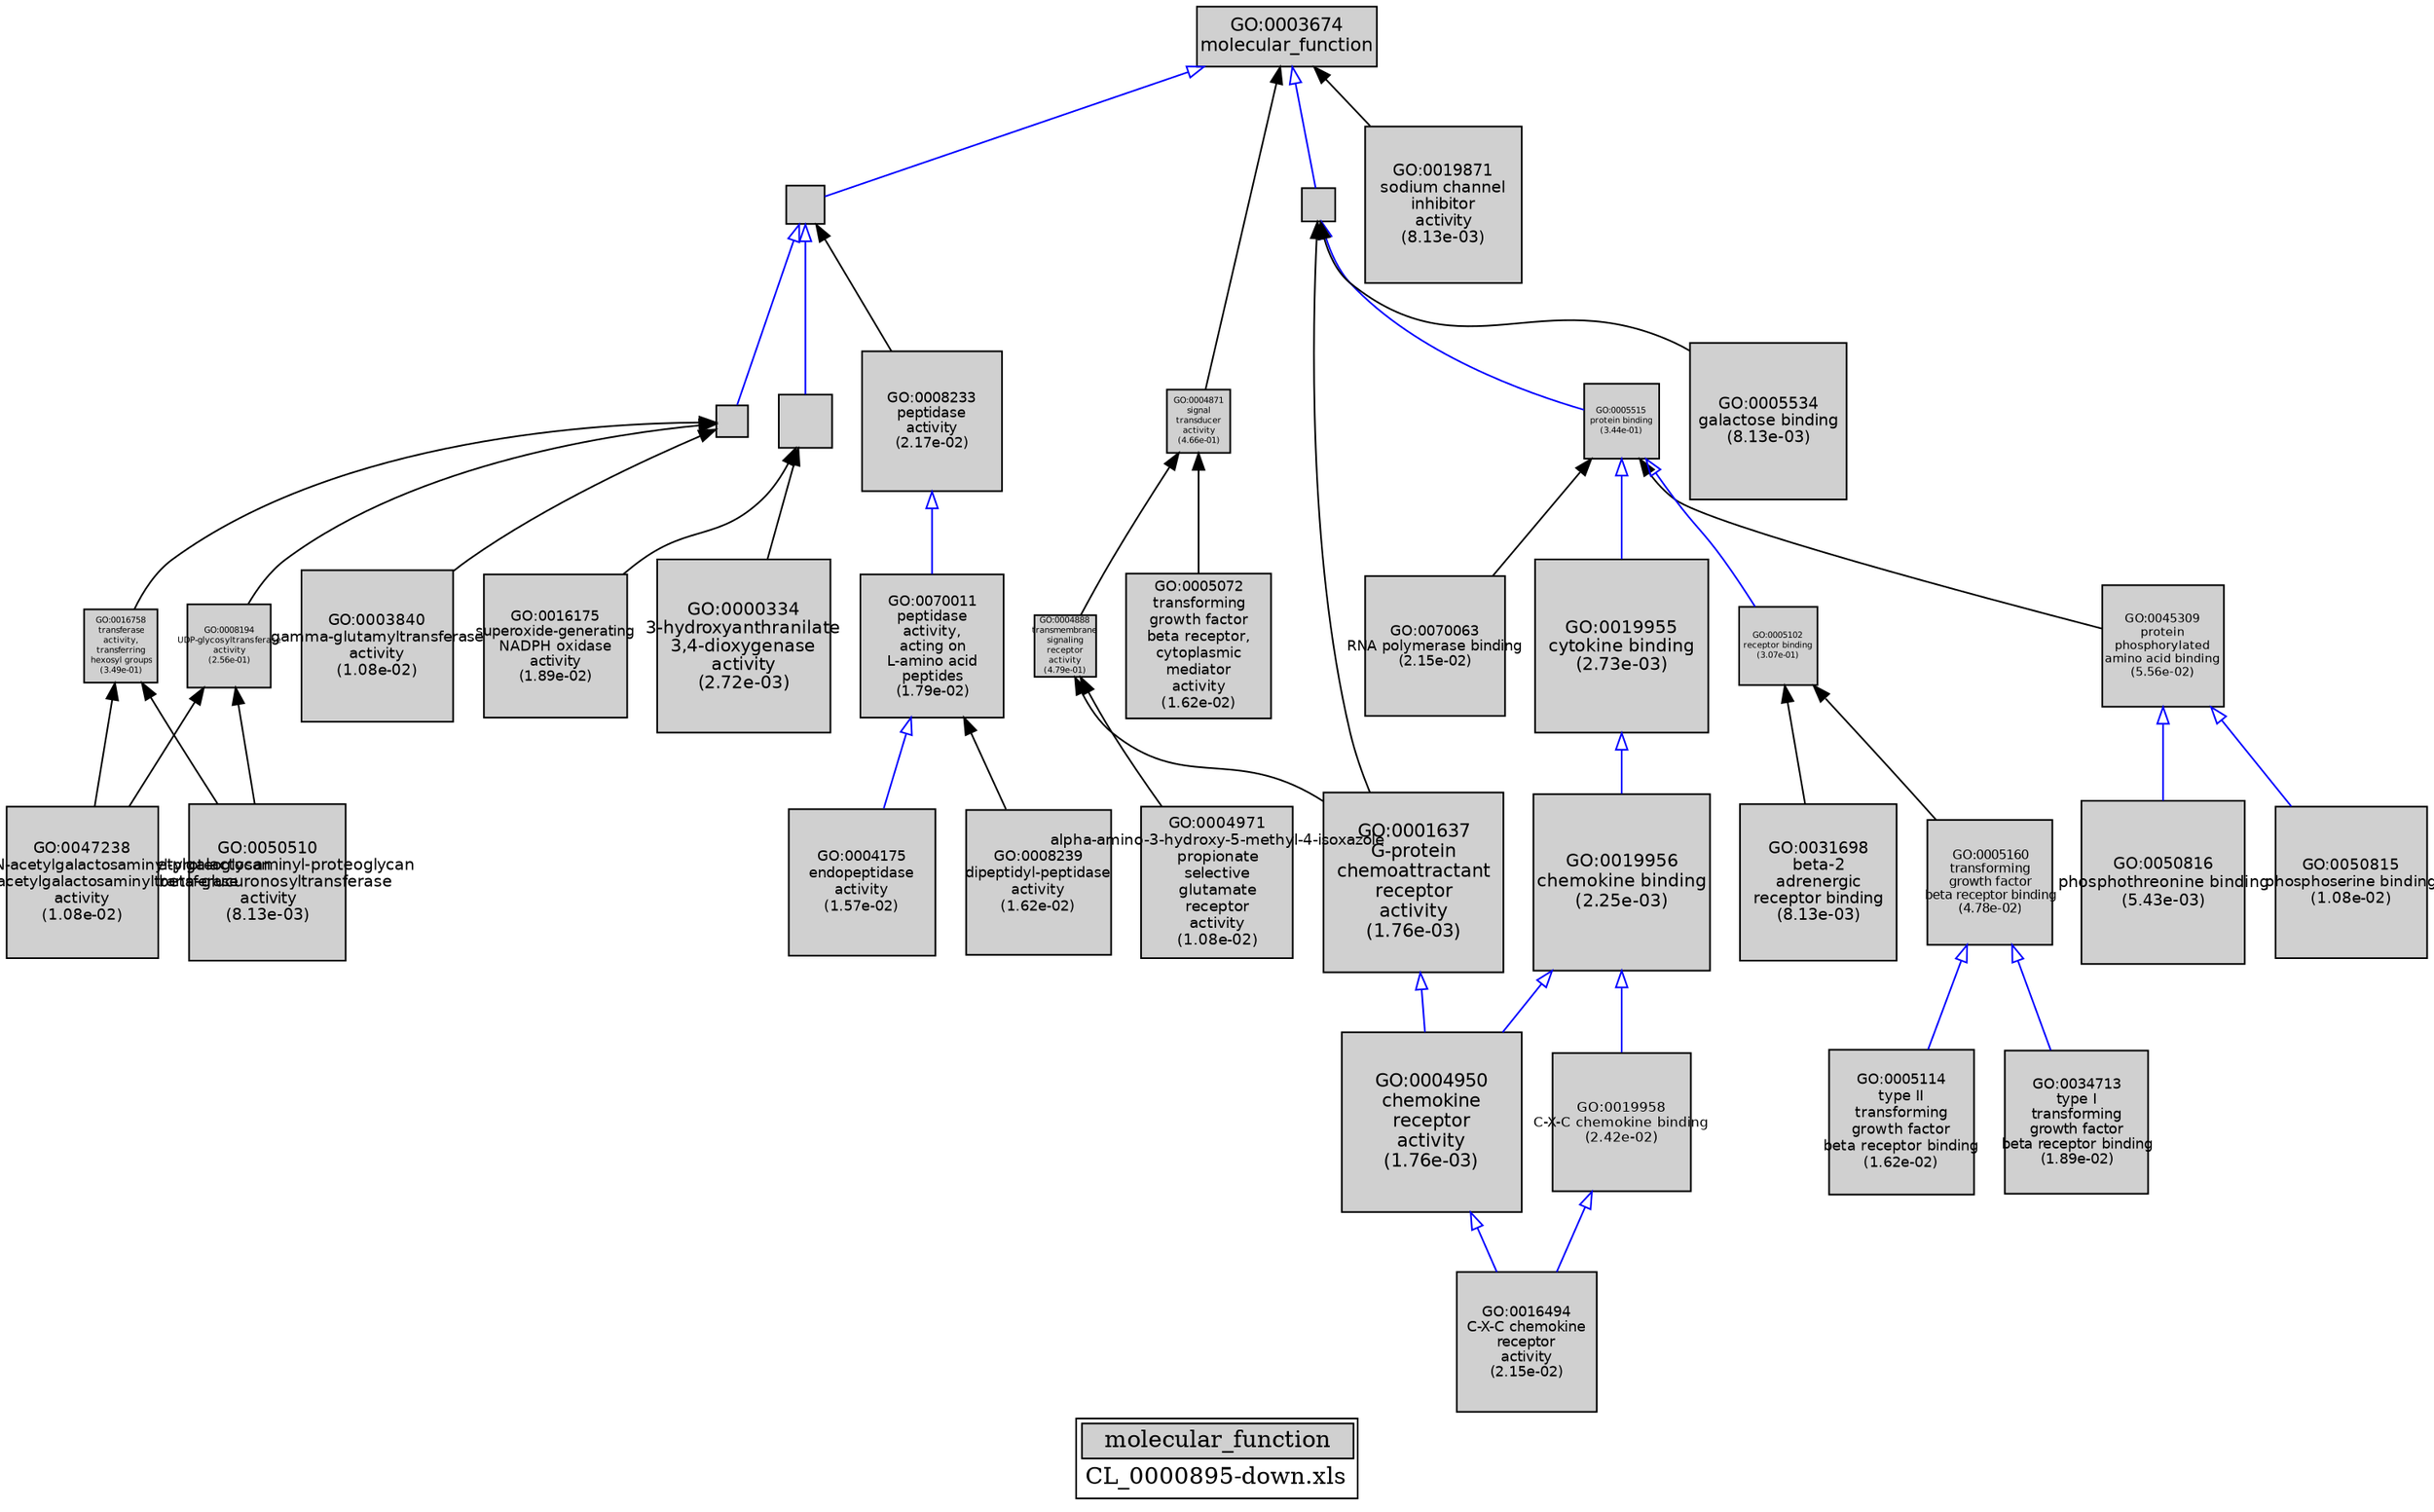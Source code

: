 digraph "molecular_function" {
graph [ bgcolor = "#FFFFFF", label = <<TABLE COLOR="black" BGCOLOR="white"><TR><TD COLSPAN="2" BGCOLOR="#D0D0D0"><FONT COLOR="black">molecular_function</FONT></TD></TR><TR><TD BORDER="0">CL_0000895-down.xls</TD></TR></TABLE>> ];
node [ fontname = "Helvetica" ];

subgraph "nodes" {

node [ style = "filled", fixedsize = "true", width = 1, shape = "box", fontsize = 9, fillcolor = "#D0D0D0", fontcolor = "black", color = "black" ];

"GO:0050510" [ URL = "#GO:0050510", label = <<TABLE BORDER="0"><TR><TD>GO:0050510<BR/>N-acetylgalactosaminyl-proteoglycan<BR/>3-beta-glucuronosyltransferase<BR/>activity<BR/>(8.13e-03)</TD></TR></TABLE>>, width = 1.30734162581, shape = "box", fontsize = 9.41285970583, height = 1.30734162581 ];
"GO:0008194" [ URL = "#GO:0008194", label = <<TABLE BORDER="0"><TR><TD>GO:0008194<BR/>UDP-glycosyltransferase<BR/>activity<BR/>(2.56e-01)</TD></TR></TABLE>>, width = 0.701299003685, shape = "box", fontsize = 5.04935282653, height = 0.701299003685 ];
"GO:0001637" [ URL = "#GO:0001637", label = <<TABLE BORDER="0"><TR><TD>GO:0001637<BR/>G-protein<BR/>chemoattractant<BR/>receptor<BR/>activity<BR/>(1.76e-03)</TD></TR></TABLE>>, width = 1.5, shape = "box", fontsize = 10.8, height = 1.5 ];
"GO:0003674" [ URL = "#GO:0003674", label = <<TABLE BORDER="0"><TR><TD>GO:0003674<BR/>molecular_function</TD></TR></TABLE>>, width = 1.5, shape = "box", fontsize = 10.8 ];
"GO:0031698" [ URL = "#GO:0031698", label = <<TABLE BORDER="0"><TR><TD>GO:0031698<BR/>beta-2<BR/>adrenergic<BR/>receptor binding<BR/>(8.13e-03)</TD></TR></TABLE>>, width = 1.30734162581, shape = "box", fontsize = 9.41285970583, height = 1.30734162581 ];
"GO:0019958" [ URL = "#GO:0019958", label = <<TABLE BORDER="0"><TR><TD>GO:0019958<BR/>C-X-C chemokine binding<BR/>(2.42e-02)</TD></TR></TABLE>>, width = 1.15065129363, shape = "box", fontsize = 8.28468931417, height = 1.15065129363 ];
"GO:0005515" [ URL = "#GO:0005515", label = <<TABLE BORDER="0"><TR><TD>GO:0005515<BR/>protein binding<BR/>(3.44e-01)</TD></TR></TABLE>>, width = 0.62156289875, shape = "box", fontsize = 5.0, height = 0.62156289875 ];
"GO:0045309" [ URL = "#GO:0045309", label = <<TABLE BORDER="0"><TR><TD>GO:0045309<BR/>protein<BR/>phosphorylated<BR/>amino acid binding<BR/>(5.56e-02)</TD></TR></TABLE>>, width = 1.01507889699, shape = "box", fontsize = 7.30856805832, height = 1.01507889699 ];
"GO:0008239" [ URL = "#GO:0008239", label = <<TABLE BORDER="0"><TR><TD>GO:0008239<BR/>dipeptidyl-peptidase<BR/>activity<BR/>(1.62e-02)</TD></TR></TABLE>>, width = 1.21069280863, shape = "box", fontsize = 8.71698822216, height = 1.21069280863 ];
"GO:0003824" [ URL = "#GO:0003824", label = "", width = 0.322363369013, shape = "box", height = 0.322363369013 ];
"GO:0004871" [ URL = "#GO:0004871", label = <<TABLE BORDER="0"><TR><TD>GO:0004871<BR/>signal<BR/>transducer<BR/>activity<BR/>(4.66e-01)</TD></TR></TABLE>>, width = 0.528921103342, shape = "box", fontsize = 5.0, height = 0.528921103342 ];
"GO:0034713" [ URL = "#GO:0034713", label = <<TABLE BORDER="0"><TR><TD>GO:0034713<BR/>type I<BR/>transforming<BR/>growth factor<BR/>beta receptor binding<BR/>(1.89e-02)</TD></TR></TABLE>>, width = 1.18819604714, shape = "box", fontsize = 8.55501153942, height = 1.18819604714 ];
"GO:0016491" [ URL = "#GO:0016491", label = "", width = 0.441987837833, shape = "box", height = 0.441987837833 ];
"GO:0005160" [ URL = "#GO:0005160", label = <<TABLE BORDER="0"><TR><TD>GO:0005160<BR/>transforming<BR/>growth factor<BR/>beta receptor binding<BR/>(4.78e-02)</TD></TR></TABLE>>, width = 1.04087697448, shape = "box", fontsize = 7.49431421628, height = 1.04087697448 ];
"GO:0004950" [ URL = "#GO:0004950", label = <<TABLE BORDER="0"><TR><TD>GO:0004950<BR/>chemokine<BR/>receptor<BR/>activity<BR/>(1.76e-03)</TD></TR></TABLE>>, width = 1.5, shape = "box", fontsize = 10.8, height = 1.5 ];
"GO:0019955" [ URL = "#GO:0019955", label = <<TABLE BORDER="0"><TR><TD>GO:0019955<BR/>cytokine binding<BR/>(2.73e-03)</TD></TR></TABLE>>, width = 1.44742136416, shape = "box", fontsize = 10.421433822, height = 1.44742136416 ];
"GO:0004888" [ URL = "#GO:0004888", label = <<TABLE BORDER="0"><TR><TD>GO:0004888<BR/>transmembrane<BR/>signaling<BR/>receptor<BR/>activity<BR/>(4.79e-01)</TD></TR></TABLE>>, width = 0.519270667293, shape = "box", fontsize = 5.0, height = 0.519270667293 ];
"GO:0004175" [ URL = "#GO:0004175", label = <<TABLE BORDER="0"><TR><TD>GO:0004175<BR/>endopeptidase<BR/>activity<BR/>(1.57e-02)</TD></TR></TABLE>>, width = 1.21567895659, shape = "box", fontsize = 8.75288848746, height = 1.21567895659 ];
"GO:0070011" [ URL = "#GO:0070011", label = <<TABLE BORDER="0"><TR><TD>GO:0070011<BR/>peptidase<BR/>activity,<BR/>acting on<BR/>L-amino acid<BR/>peptides<BR/>(1.79e-02)</TD></TR></TABLE>>, width = 1.19590013047, shape = "box", fontsize = 8.61048093937, height = 1.19590013047 ];
"GO:0004971" [ URL = "#GO:0004971", label = <<TABLE BORDER="0"><TR><TD>GO:0004971<BR/>alpha-amino-3-hydroxy-5-methyl-4-isoxazole<BR/>propionate<BR/>selective<BR/>glutamate<BR/>receptor<BR/>activity<BR/>(1.08e-02)</TD></TR></TABLE>>, width = 1.26807808699, shape = "box", fontsize = 9.13016222632, height = 1.26807808699 ];
"GO:0047238" [ URL = "#GO:0047238", label = <<TABLE BORDER="0"><TR><TD>GO:0047238<BR/>glucuronosyl-N-acetylgalactosaminyl-proteoglycan<BR/>4-beta-N-acetylgalactosaminyltransferase<BR/>activity<BR/>(1.08e-02)</TD></TR></TABLE>>, width = 1.26807808699, shape = "box", fontsize = 9.13016222632, height = 1.26807808699 ];
"GO:0016740" [ URL = "#GO:0016740", label = "", width = 0.260256347745, shape = "box", height = 0.260256347745 ];
"GO:0016758" [ URL = "#GO:0016758", label = <<TABLE BORDER="0"><TR><TD>GO:0016758<BR/>transferase<BR/>activity,<BR/>transferring<BR/>hexosyl groups<BR/>(3.49e-01)</TD></TR></TABLE>>, width = 0.617616605927, shape = "box", fontsize = 5.0, height = 0.617616605927 ];
"GO:0005072" [ URL = "#GO:0005072", label = <<TABLE BORDER="0"><TR><TD>GO:0005072<BR/>transforming<BR/>growth factor<BR/>beta receptor,<BR/>cytoplasmic<BR/>mediator<BR/>activity<BR/>(1.62e-02)</TD></TR></TABLE>>, width = 1.21069280863, shape = "box", fontsize = 8.71698822216, height = 1.21069280863 ];
"GO:0016494" [ URL = "#GO:0016494", label = <<TABLE BORDER="0"><TR><TD>GO:0016494<BR/>C-X-C chemokine<BR/>receptor<BR/>activity<BR/>(2.15e-02)</TD></TR></TABLE>>, width = 1.16838505563, shape = "box", fontsize = 8.41237240052, height = 1.16838505563 ];
"GO:0005488" [ URL = "#GO:0005488", label = "", width = 0.280151053579, shape = "box", height = 0.280151053579 ];
"GO:0019956" [ URL = "#GO:0019956", label = <<TABLE BORDER="0"><TR><TD>GO:0019956<BR/>chemokine binding<BR/>(2.25e-03)</TD></TR></TABLE>>, width = 1.47084455925, shape = "box", fontsize = 10.5900808266, height = 1.47084455925 ];
"GO:0019871" [ URL = "#GO:0019871", label = <<TABLE BORDER="0"><TR><TD>GO:0019871<BR/>sodium channel<BR/>inhibitor<BR/>activity<BR/>(8.13e-03)</TD></TR></TABLE>>, width = 1.30734162581, shape = "box", fontsize = 9.41285970583, height = 1.30734162581 ];
"GO:0008233" [ URL = "#GO:0008233", label = <<TABLE BORDER="0"><TR><TD>GO:0008233<BR/>peptidase<BR/>activity<BR/>(2.17e-02)</TD></TR></TABLE>>, width = 1.16698953701, shape = "box", fontsize = 8.40232466649, height = 1.16698953701 ];
"GO:0070063" [ URL = "#GO:0070063", label = <<TABLE BORDER="0"><TR><TD>GO:0070063<BR/>RNA polymerase binding<BR/>(2.15e-02)</TD></TR></TABLE>>, width = 1.16838505563, shape = "box", fontsize = 8.41237240052, height = 1.16838505563 ];
"GO:0050815" [ URL = "#GO:0050815", label = <<TABLE BORDER="0"><TR><TD>GO:0050815<BR/>phosphoserine binding<BR/>(1.08e-02)</TD></TR></TABLE>>, width = 1.26807808699, shape = "box", fontsize = 9.13016222632, height = 1.26807808699 ];
"GO:0005534" [ URL = "#GO:0005534", label = <<TABLE BORDER="0"><TR><TD>GO:0005534<BR/>galactose binding<BR/>(8.13e-03)</TD></TR></TABLE>>, width = 1.30734162581, shape = "box", fontsize = 9.41285970583, height = 1.30734162581 ];
"GO:0050816" [ URL = "#GO:0050816", label = <<TABLE BORDER="0"><TR><TD>GO:0050816<BR/>phosphothreonine binding<BR/>(5.43e-03)</TD></TR></TABLE>>, width = 1.36082853311, shape = "box", fontsize = 9.79796543838, height = 1.36082853311 ];
"GO:0005102" [ URL = "#GO:0005102", label = <<TABLE BORDER="0"><TR><TD>GO:0005102<BR/>receptor binding<BR/>(3.07e-01)</TD></TR></TABLE>>, width = 0.65302571195, shape = "box", fontsize = 5.0, height = 0.65302571195 ];
"GO:0003840" [ URL = "#GO:0003840", label = <<TABLE BORDER="0"><TR><TD>GO:0003840<BR/>gamma-glutamyltransferase<BR/>activity<BR/>(1.08e-02)</TD></TR></TABLE>>, width = 1.26807808699, shape = "box", fontsize = 9.13016222632, height = 1.26807808699 ];
"GO:0000334" [ URL = "#GO:0000334", label = <<TABLE BORDER="0"><TR><TD>GO:0000334<BR/>3-hydroxyanthranilate<BR/>3,4-dioxygenase<BR/>activity<BR/>(2.72e-03)</TD></TR></TABLE>>, width = 1.44781018407, shape = "box", fontsize = 10.4242333253, height = 1.44781018407 ];
"GO:0016175" [ URL = "#GO:0016175", label = <<TABLE BORDER="0"><TR><TD>GO:0016175<BR/>superoxide-generating<BR/>NADPH oxidase<BR/>activity<BR/>(1.89e-02)</TD></TR></TABLE>>, width = 1.18819604714, shape = "box", fontsize = 8.55501153942, height = 1.18819604714 ];
"GO:0005114" [ URL = "#GO:0005114", label = <<TABLE BORDER="0"><TR><TD>GO:0005114<BR/>type II<BR/>transforming<BR/>growth factor<BR/>beta receptor binding<BR/>(1.62e-02)</TD></TR></TABLE>>, width = 1.21069280863, shape = "box", fontsize = 8.71698822216, height = 1.21069280863 ];
}
subgraph "edges" {


edge [ dir = "back", weight = 1 ];
subgraph "regulates" {


edge [ color = "cyan", arrowtail = "none" ];
subgraph "positive" {


edge [ color = "green", arrowtail = "vee" ];
}
subgraph "negative" {


edge [ color = "red", arrowtail = "tee" ];
}
}
subgraph "part_of" {


edge [ color = "purple", arrowtail = "diamond", weight = 2.5 ];
}
subgraph "is_a" {


edge [ color = "blue", arrowtail = "empty", weight = 5.0 ];
"GO:0008233" -> "GO:0070011";
"GO:0005515" -> "GO:0019955";
"GO:0005160" -> "GO:0034713";
"GO:0005515" -> "GO:0005102";
"GO:0003674" -> "GO:0003824";
"GO:0019958" -> "GO:0016494";
"GO:0019955" -> "GO:0019956";
"GO:0045309" -> "GO:0050816";
"GO:0019956" -> "GO:0004950";
"GO:0004950" -> "GO:0016494";
"GO:0045309" -> "GO:0050815";
"GO:0003824" -> "GO:0016740";
"GO:0005160" -> "GO:0005114";
"GO:0070011" -> "GO:0004175";
"GO:0019956" -> "GO:0019958";
"GO:0005488" -> "GO:0005515";
"GO:0003824" -> "GO:0016491";
"GO:0003674" -> "GO:0005488";
"GO:0001637" -> "GO:0004950";
}
"GO:0008194" -> "GO:0050510";
"GO:0016491" -> "GO:0016175";
"GO:0016740" -> "GO:0008194";
"GO:0005515" -> "GO:0070063";
"GO:0005515" -> "GO:0045309";
"GO:0008194" -> "GO:0047238";
"GO:0016491" -> "GO:0000334";
"GO:0016758" -> "GO:0050510";
"GO:0016740" -> "GO:0003840";
"GO:0070011" -> "GO:0008239";
"GO:0004871" -> "GO:0005072";
"GO:0004888" -> "GO:0004971";
"GO:0003674" -> "GO:0019871";
"GO:0005488" -> "GO:0001637";
"GO:0005488" -> "GO:0005534";
"GO:0016740" -> "GO:0016758";
"GO:0004871" -> "GO:0004888";
"GO:0005102" -> "GO:0031698";
"GO:0005102" -> "GO:0005160";
"GO:0003674" -> "GO:0004871";
"GO:0004888" -> "GO:0001637";
"GO:0016758" -> "GO:0047238";
"GO:0003824" -> "GO:0008233";
}
}
